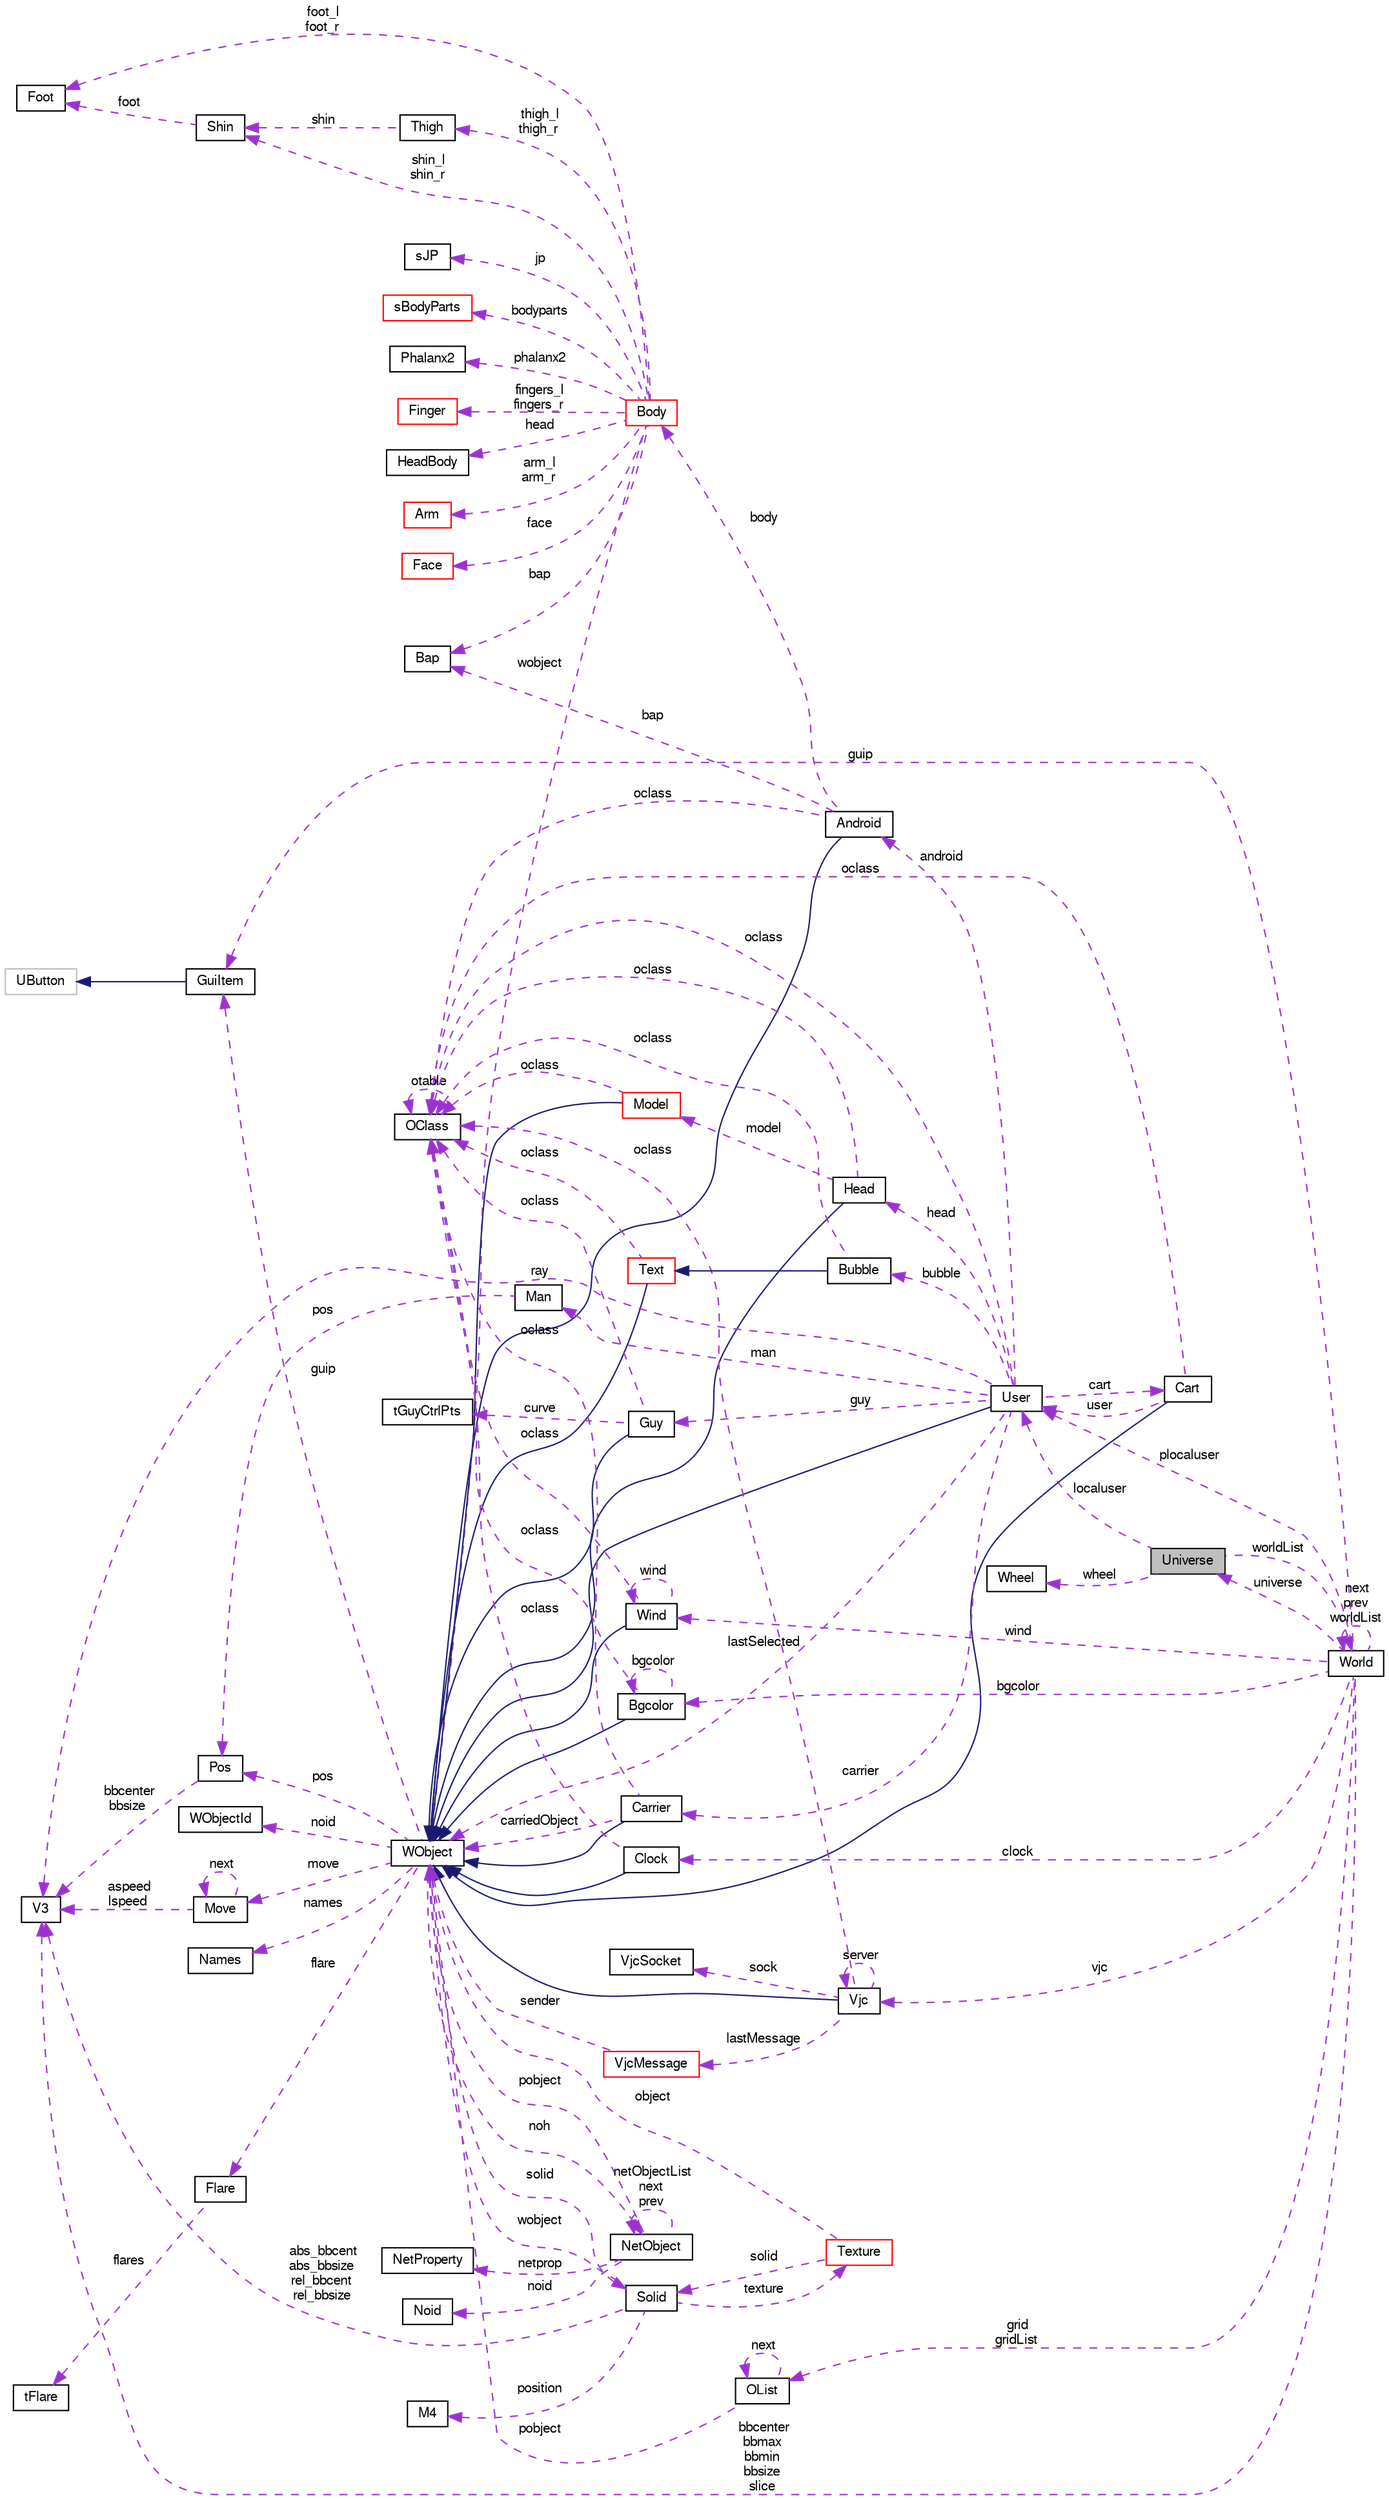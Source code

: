 digraph "Universe"
{
 // LATEX_PDF_SIZE
  bgcolor="transparent";
  edge [fontname="FreeSans",fontsize="10",labelfontname="FreeSans",labelfontsize="10"];
  node [fontname="FreeSans",fontsize="10",shape=record];
  rankdir="LR";
  Node1 [label="Universe",height=0.2,width=0.4,color="black", fillcolor="grey75", style="filled", fontcolor="black",tooltip="Universe class."];
  Node2 -> Node1 [dir="back",color="darkorchid3",fontsize="10",style="dashed",label=" wheel" ,fontname="FreeSans"];
  Node2 [label="Wheel",height=0.2,width=0.4,color="black",URL="$a02272.html",tooltip="Wheel class."];
  Node3 -> Node1 [dir="back",color="darkorchid3",fontsize="10",style="dashed",label=" localuser" ,fontname="FreeSans"];
  Node3 [label="User",height=0.2,width=0.4,color="black",URL="$a02016.html",tooltip="User class."];
  Node4 -> Node3 [dir="back",color="midnightblue",fontsize="10",style="solid",fontname="FreeSans"];
  Node4 [label="WObject",height=0.2,width=0.4,color="black",URL="$a02108.html",tooltip="WObject Class."];
  Node5 -> Node4 [dir="back",color="darkorchid3",fontsize="10",style="dashed",label=" move" ,fontname="FreeSans"];
  Node5 [label="Move",height=0.2,width=0.4,color="black",URL="$a02104.html",tooltip="Move struct."];
  Node5 -> Node5 [dir="back",color="darkorchid3",fontsize="10",style="dashed",label=" next" ,fontname="FreeSans"];
  Node6 -> Node5 [dir="back",color="darkorchid3",fontsize="10",style="dashed",label=" aspeed\nlspeed" ,fontname="FreeSans"];
  Node6 [label="V3",height=0.2,width=0.4,color="black",URL="$a01436.html",tooltip=" "];
  Node7 -> Node4 [dir="back",color="darkorchid3",fontsize="10",style="dashed",label=" names" ,fontname="FreeSans"];
  Node7 [label="Names",height=0.2,width=0.4,color="black",URL="$a02096.html",tooltip="Names struct."];
  Node8 -> Node4 [dir="back",color="darkorchid3",fontsize="10",style="dashed",label=" noid" ,fontname="FreeSans"];
  Node8 [label="WObjectId",height=0.2,width=0.4,color="black",URL="$a02092.html",tooltip="WObjectId Class."];
  Node9 -> Node4 [dir="back",color="darkorchid3",fontsize="10",style="dashed",label=" noh" ,fontname="FreeSans"];
  Node9 [label="NetObject",height=0.2,width=0.4,color="black",URL="$a02116.html",tooltip="NetObject class."];
  Node9 -> Node9 [dir="back",color="darkorchid3",fontsize="10",style="dashed",label=" netObjectList\nnext\nprev" ,fontname="FreeSans"];
  Node10 -> Node9 [dir="back",color="darkorchid3",fontsize="10",style="dashed",label=" netprop" ,fontname="FreeSans"];
  Node10 [label="NetProperty",height=0.2,width=0.4,color="black",URL="$a02120.html",tooltip="NetProperty class."];
  Node11 -> Node9 [dir="back",color="darkorchid3",fontsize="10",style="dashed",label=" noid" ,fontname="FreeSans"];
  Node11 [label="Noid",height=0.2,width=0.4,color="black",URL="$a02124.html",tooltip="Noid class."];
  Node4 -> Node9 [dir="back",color="darkorchid3",fontsize="10",style="dashed",label=" pobject" ,fontname="FreeSans"];
  Node12 -> Node4 [dir="back",color="darkorchid3",fontsize="10",style="dashed",label=" solid" ,fontname="FreeSans"];
  Node12 [label="Solid",height=0.2,width=0.4,color="black",URL="$a02252.html",tooltip="Solid class."];
  Node13 -> Node12 [dir="back",color="darkorchid3",fontsize="10",style="dashed",label=" texture" ,fontname="FreeSans"];
  Node13 [label="Texture",height=0.2,width=0.4,color="red",URL="$a02332.html",tooltip="Texture class describes a texture entry in the memory cache."];
  Node12 -> Node13 [dir="back",color="darkorchid3",fontsize="10",style="dashed",label=" solid" ,fontname="FreeSans"];
  Node4 -> Node13 [dir="back",color="darkorchid3",fontsize="10",style="dashed",label=" object" ,fontname="FreeSans"];
  Node16 -> Node12 [dir="back",color="darkorchid3",fontsize="10",style="dashed",label=" position" ,fontname="FreeSans"];
  Node16 [label="M4",height=0.2,width=0.4,color="black",URL="$a01428.html",tooltip=" "];
  Node6 -> Node12 [dir="back",color="darkorchid3",fontsize="10",style="dashed",label=" abs_bbcent\nabs_bbsize\nrel_bbcent\nrel_bbsize" ,fontname="FreeSans"];
  Node4 -> Node12 [dir="back",color="darkorchid3",fontsize="10",style="dashed",label=" wobject" ,fontname="FreeSans"];
  Node17 -> Node4 [dir="back",color="darkorchid3",fontsize="10",style="dashed",label=" guip" ,fontname="FreeSans"];
  Node17 [label="GuiItem",height=0.2,width=0.4,color="black",URL="$a01572.html",tooltip="GuiItem Class."];
  Node18 -> Node17 [dir="back",color="midnightblue",fontsize="10",style="solid",fontname="FreeSans"];
  Node18 [label="UButton",height=0.2,width=0.4,color="grey75",tooltip=" "];
  Node19 -> Node4 [dir="back",color="darkorchid3",fontsize="10",style="dashed",label=" flare" ,fontname="FreeSans"];
  Node19 [label="Flare",height=0.2,width=0.4,color="black",URL="$a02224.html",tooltip="Flare class."];
  Node20 -> Node19 [dir="back",color="darkorchid3",fontsize="10",style="dashed",label=" flares" ,fontname="FreeSans"];
  Node20 [label="tFlare",height=0.2,width=0.4,color="black",URL="$a02220.html",tooltip=" "];
  Node21 -> Node4 [dir="back",color="darkorchid3",fontsize="10",style="dashed",label=" pos" ,fontname="FreeSans"];
  Node21 [label="Pos",height=0.2,width=0.4,color="black",URL="$a02100.html",tooltip="Pos struct."];
  Node6 -> Node21 [dir="back",color="darkorchid3",fontsize="10",style="dashed",label=" bbcenter\nbbsize" ,fontname="FreeSans"];
  Node22 -> Node3 [dir="back",color="darkorchid3",fontsize="10",style="dashed",label=" android" ,fontname="FreeSans"];
  Node22 [label="Android",height=0.2,width=0.4,color="black",URL="$a01596.html",tooltip="Android class."];
  Node4 -> Node22 [dir="back",color="midnightblue",fontsize="10",style="solid",fontname="FreeSans"];
  Node23 -> Node22 [dir="back",color="darkorchid3",fontsize="10",style="dashed",label=" oclass" ,fontname="FreeSans"];
  Node23 [label="OClass",height=0.2,width=0.4,color="black",URL="$a01892.html",tooltip="OClass Class."];
  Node23 -> Node23 [dir="back",color="darkorchid3",fontsize="10",style="dashed",label=" otable" ,fontname="FreeSans"];
  Node24 -> Node22 [dir="back",color="darkorchid3",fontsize="10",style="dashed",label=" bap" ,fontname="FreeSans"];
  Node24 [label="Bap",height=0.2,width=0.4,color="black",URL="$a02396.html",tooltip="Bap class Body Animator Parameter."];
  Node25 -> Node22 [dir="back",color="darkorchid3",fontsize="10",style="dashed",label=" body" ,fontname="FreeSans"];
  Node25 [label="Body",height=0.2,width=0.4,color="red",URL="$a02464.html",tooltip="Body class."];
  Node26 -> Node25 [dir="back",color="darkorchid3",fontsize="10",style="dashed",label=" thigh_l\nthigh_r" ,fontname="FreeSans"];
  Node26 [label="Thigh",height=0.2,width=0.4,color="black",URL="$a02444.html",tooltip="Thigh class // Hip."];
  Node27 -> Node26 [dir="back",color="darkorchid3",fontsize="10",style="dashed",label=" shin" ,fontname="FreeSans"];
  Node27 [label="Shin",height=0.2,width=0.4,color="black",URL="$a02440.html",tooltip="Shin class // Knee."];
  Node28 -> Node27 [dir="back",color="darkorchid3",fontsize="10",style="dashed",label=" foot" ,fontname="FreeSans"];
  Node28 [label="Foot",height=0.2,width=0.4,color="black",URL="$a02436.html",tooltip="Foot class // Ankle."];
  Node29 -> Node25 [dir="back",color="darkorchid3",fontsize="10",style="dashed",label=" jp" ,fontname="FreeSans"];
  Node29 [label="sJP",height=0.2,width=0.4,color="black",URL="$a02460.html",tooltip="Joint-Points structure."];
  Node30 -> Node25 [dir="back",color="darkorchid3",fontsize="10",style="dashed",label=" bodyparts" ,fontname="FreeSans"];
  Node30 [label="sBodyParts",height=0.2,width=0.4,color="red",URL="$a02452.html",tooltip="Body-Parts structure."];
  Node34 -> Node25 [dir="back",color="darkorchid3",fontsize="10",style="dashed",label=" phalanx2" ,fontname="FreeSans"];
  Node34 [label="Phalanx2",height=0.2,width=0.4,color="black",URL="$a02400.html",tooltip="Phalanx2 class."];
  Node35 -> Node25 [dir="back",color="darkorchid3",fontsize="10",style="dashed",label=" fingers_l\nfingers_r" ,fontname="FreeSans"];
  Node35 [label="Finger",height=0.2,width=0.4,color="red",URL="$a02408.html",tooltip="Finger class."];
  Node37 -> Node25 [dir="back",color="darkorchid3",fontsize="10",style="dashed",label=" head" ,fontname="FreeSans"];
  Node37 [label="HeadBody",height=0.2,width=0.4,color="black",URL="$a02428.html",tooltip="HeadBody class."];
  Node38 -> Node25 [dir="back",color="darkorchid3",fontsize="10",style="dashed",label=" arm_l\narm_r" ,fontname="FreeSans"];
  Node38 [label="Arm",height=0.2,width=0.4,color="red",URL="$a02420.html",tooltip="Arm class."];
  Node27 -> Node25 [dir="back",color="darkorchid3",fontsize="10",style="dashed",label=" shin_l\nshin_r" ,fontname="FreeSans"];
  Node41 -> Node25 [dir="back",color="darkorchid3",fontsize="10",style="dashed",label=" face" ,fontname="FreeSans"];
  Node41 [label="Face",height=0.2,width=0.4,color="red",URL="$a02592.html",tooltip="Face class."];
  Node28 -> Node25 [dir="back",color="darkorchid3",fontsize="10",style="dashed",label=" foot_l\nfoot_r" ,fontname="FreeSans"];
  Node24 -> Node25 [dir="back",color="darkorchid3",fontsize="10",style="dashed",label=" bap" ,fontname="FreeSans"];
  Node4 -> Node25 [dir="back",color="darkorchid3",fontsize="10",style="dashed",label=" wobject" ,fontname="FreeSans"];
  Node65 -> Node3 [dir="back",color="darkorchid3",fontsize="10",style="dashed",label=" man" ,fontname="FreeSans"];
  Node65 [label="Man",height=0.2,width=0.4,color="black",URL="$a02612.html",tooltip="Man model."];
  Node21 -> Node65 [dir="back",color="darkorchid3",fontsize="10",style="dashed",label=" pos" ,fontname="FreeSans"];
  Node66 -> Node3 [dir="back",color="darkorchid3",fontsize="10",style="dashed",label=" guy" ,fontname="FreeSans"];
  Node66 [label="Guy",height=0.2,width=0.4,color="black",URL="$a01764.html",tooltip="Guy class."];
  Node4 -> Node66 [dir="back",color="midnightblue",fontsize="10",style="solid",fontname="FreeSans"];
  Node67 -> Node66 [dir="back",color="darkorchid3",fontsize="10",style="dashed",label=" curve" ,fontname="FreeSans"];
  Node67 [label="tGuyCtrlPts",height=0.2,width=0.4,color="black",URL="$a01760.html",tooltip=" "];
  Node23 -> Node66 [dir="back",color="darkorchid3",fontsize="10",style="dashed",label=" oclass" ,fontname="FreeSans"];
  Node68 -> Node3 [dir="back",color="darkorchid3",fontsize="10",style="dashed",label=" bubble" ,fontname="FreeSans"];
  Node68 [label="Bubble",height=0.2,width=0.4,color="black",URL="$a01632.html",tooltip="Bubble class."];
  Node69 -> Node68 [dir="back",color="midnightblue",fontsize="10",style="solid",fontname="FreeSans"];
  Node69 [label="Text",height=0.2,width=0.4,color="red",URL="$a01988.html",tooltip="Text class."];
  Node4 -> Node69 [dir="back",color="midnightblue",fontsize="10",style="solid",fontname="FreeSans"];
  Node23 -> Node69 [dir="back",color="darkorchid3",fontsize="10",style="dashed",label=" oclass" ,fontname="FreeSans"];
  Node23 -> Node68 [dir="back",color="darkorchid3",fontsize="10",style="dashed",label=" oclass" ,fontname="FreeSans"];
  Node23 -> Node3 [dir="back",color="darkorchid3",fontsize="10",style="dashed",label=" oclass" ,fontname="FreeSans"];
  Node74 -> Node3 [dir="back",color="darkorchid3",fontsize="10",style="dashed",label=" carrier" ,fontname="FreeSans"];
  Node74 [label="Carrier",height=0.2,width=0.4,color="black",URL="$a01648.html",tooltip="Carrier class."];
  Node4 -> Node74 [dir="back",color="midnightblue",fontsize="10",style="solid",fontname="FreeSans"];
  Node23 -> Node74 [dir="back",color="darkorchid3",fontsize="10",style="dashed",label=" oclass" ,fontname="FreeSans"];
  Node4 -> Node74 [dir="back",color="darkorchid3",fontsize="10",style="dashed",label=" carriedObject" ,fontname="FreeSans"];
  Node75 -> Node3 [dir="back",color="darkorchid3",fontsize="10",style="dashed",label=" cart" ,fontname="FreeSans"];
  Node75 [label="Cart",height=0.2,width=0.4,color="black",URL="$a01652.html",tooltip="Cart class."];
  Node4 -> Node75 [dir="back",color="midnightblue",fontsize="10",style="solid",fontname="FreeSans"];
  Node3 -> Node75 [dir="back",color="darkorchid3",fontsize="10",style="dashed",label=" user" ,fontname="FreeSans"];
  Node23 -> Node75 [dir="back",color="darkorchid3",fontsize="10",style="dashed",label=" oclass" ,fontname="FreeSans"];
  Node76 -> Node3 [dir="back",color="darkorchid3",fontsize="10",style="dashed",label=" head" ,fontname="FreeSans"];
  Node76 [label="Head",height=0.2,width=0.4,color="black",URL="$a01832.html",tooltip="Head class."];
  Node4 -> Node76 [dir="back",color="midnightblue",fontsize="10",style="solid",fontname="FreeSans"];
  Node77 -> Node76 [dir="back",color="darkorchid3",fontsize="10",style="dashed",label=" model" ,fontname="FreeSans"];
  Node77 [label="Model",height=0.2,width=0.4,color="red",URL="$a01876.html",tooltip="Model class."];
  Node4 -> Node77 [dir="back",color="midnightblue",fontsize="10",style="solid",fontname="FreeSans"];
  Node23 -> Node77 [dir="back",color="darkorchid3",fontsize="10",style="dashed",label=" oclass" ,fontname="FreeSans"];
  Node23 -> Node76 [dir="back",color="darkorchid3",fontsize="10",style="dashed",label=" oclass" ,fontname="FreeSans"];
  Node6 -> Node3 [dir="back",color="darkorchid3",fontsize="10",style="dashed",label=" ray" ,fontname="FreeSans"];
  Node4 -> Node3 [dir="back",color="darkorchid3",fontsize="10",style="dashed",label=" lastSelected" ,fontname="FreeSans"];
  Node115 -> Node1 [dir="back",color="darkorchid3",fontsize="10",style="dashed",label=" worldList" ,fontname="FreeSans"];
  Node115 [label="World",height=0.2,width=0.4,color="black",URL="$a01508.html",tooltip="World class."];
  Node1 -> Node115 [dir="back",color="darkorchid3",fontsize="10",style="dashed",label=" universe" ,fontname="FreeSans"];
  Node116 -> Node115 [dir="back",color="darkorchid3",fontsize="10",style="dashed",label=" bgcolor" ,fontname="FreeSans"];
  Node116 [label="Bgcolor",height=0.2,width=0.4,color="black",URL="$a01620.html",tooltip="Bgcolor class."];
  Node4 -> Node116 [dir="back",color="midnightblue",fontsize="10",style="solid",fontname="FreeSans"];
  Node116 -> Node116 [dir="back",color="darkorchid3",fontsize="10",style="dashed",label=" bgcolor" ,fontname="FreeSans"];
  Node23 -> Node116 [dir="back",color="darkorchid3",fontsize="10",style="dashed",label=" oclass" ,fontname="FreeSans"];
  Node117 -> Node115 [dir="back",color="darkorchid3",fontsize="10",style="dashed",label=" grid\ngridList" ,fontname="FreeSans"];
  Node117 [label="OList",height=0.2,width=0.4,color="black",URL="$a01896.html",tooltip="OList Class."];
  Node117 -> Node117 [dir="back",color="darkorchid3",fontsize="10",style="dashed",label=" next" ,fontname="FreeSans"];
  Node4 -> Node117 [dir="back",color="darkorchid3",fontsize="10",style="dashed",label=" pobject" ,fontname="FreeSans"];
  Node118 -> Node115 [dir="back",color="darkorchid3",fontsize="10",style="dashed",label=" wind" ,fontname="FreeSans"];
  Node118 [label="Wind",height=0.2,width=0.4,color="black",URL="$a02080.html",tooltip="Wind class."];
  Node4 -> Node118 [dir="back",color="midnightblue",fontsize="10",style="solid",fontname="FreeSans"];
  Node118 -> Node118 [dir="back",color="darkorchid3",fontsize="10",style="dashed",label=" wind" ,fontname="FreeSans"];
  Node23 -> Node118 [dir="back",color="darkorchid3",fontsize="10",style="dashed",label=" oclass" ,fontname="FreeSans"];
  Node17 -> Node115 [dir="back",color="darkorchid3",fontsize="10",style="dashed",label=" guip" ,fontname="FreeSans"];
  Node3 -> Node115 [dir="back",color="darkorchid3",fontsize="10",style="dashed",label=" plocaluser" ,fontname="FreeSans"];
  Node119 -> Node115 [dir="back",color="darkorchid3",fontsize="10",style="dashed",label=" clock" ,fontname="FreeSans"];
  Node119 [label="Clock",height=0.2,width=0.4,color="black",URL="$a01664.html",tooltip="Clock class."];
  Node4 -> Node119 [dir="back",color="midnightblue",fontsize="10",style="solid",fontname="FreeSans"];
  Node23 -> Node119 [dir="back",color="darkorchid3",fontsize="10",style="dashed",label=" oclass" ,fontname="FreeSans"];
  Node120 -> Node115 [dir="back",color="darkorchid3",fontsize="10",style="dashed",label=" vjc" ,fontname="FreeSans"];
  Node120 [label="Vjc",height=0.2,width=0.4,color="black",URL="$a02036.html",tooltip="Vjc class."];
  Node4 -> Node120 [dir="back",color="midnightblue",fontsize="10",style="solid",fontname="FreeSans"];
  Node121 -> Node120 [dir="back",color="darkorchid3",fontsize="10",style="dashed",label=" lastMessage" ,fontname="FreeSans"];
  Node121 [label="VjcMessage",height=0.2,width=0.4,color="red",URL="$a02032.html",tooltip="VjcMessage class."];
  Node4 -> Node121 [dir="back",color="darkorchid3",fontsize="10",style="dashed",label=" sender" ,fontname="FreeSans"];
  Node120 -> Node120 [dir="back",color="darkorchid3",fontsize="10",style="dashed",label=" server" ,fontname="FreeSans"];
  Node123 -> Node120 [dir="back",color="darkorchid3",fontsize="10",style="dashed",label=" sock" ,fontname="FreeSans"];
  Node123 [label="VjcSocket",height=0.2,width=0.4,color="black",URL="$a02024.html",tooltip="VjcSocket class in-out socket holder."];
  Node23 -> Node120 [dir="back",color="darkorchid3",fontsize="10",style="dashed",label=" oclass" ,fontname="FreeSans"];
  Node115 -> Node115 [dir="back",color="darkorchid3",fontsize="10",style="dashed",label=" next\nprev\nworldList" ,fontname="FreeSans"];
  Node6 -> Node115 [dir="back",color="darkorchid3",fontsize="10",style="dashed",label=" bbcenter\nbbmax\nbbmin\nbbsize\nslice" ,fontname="FreeSans"];
}
